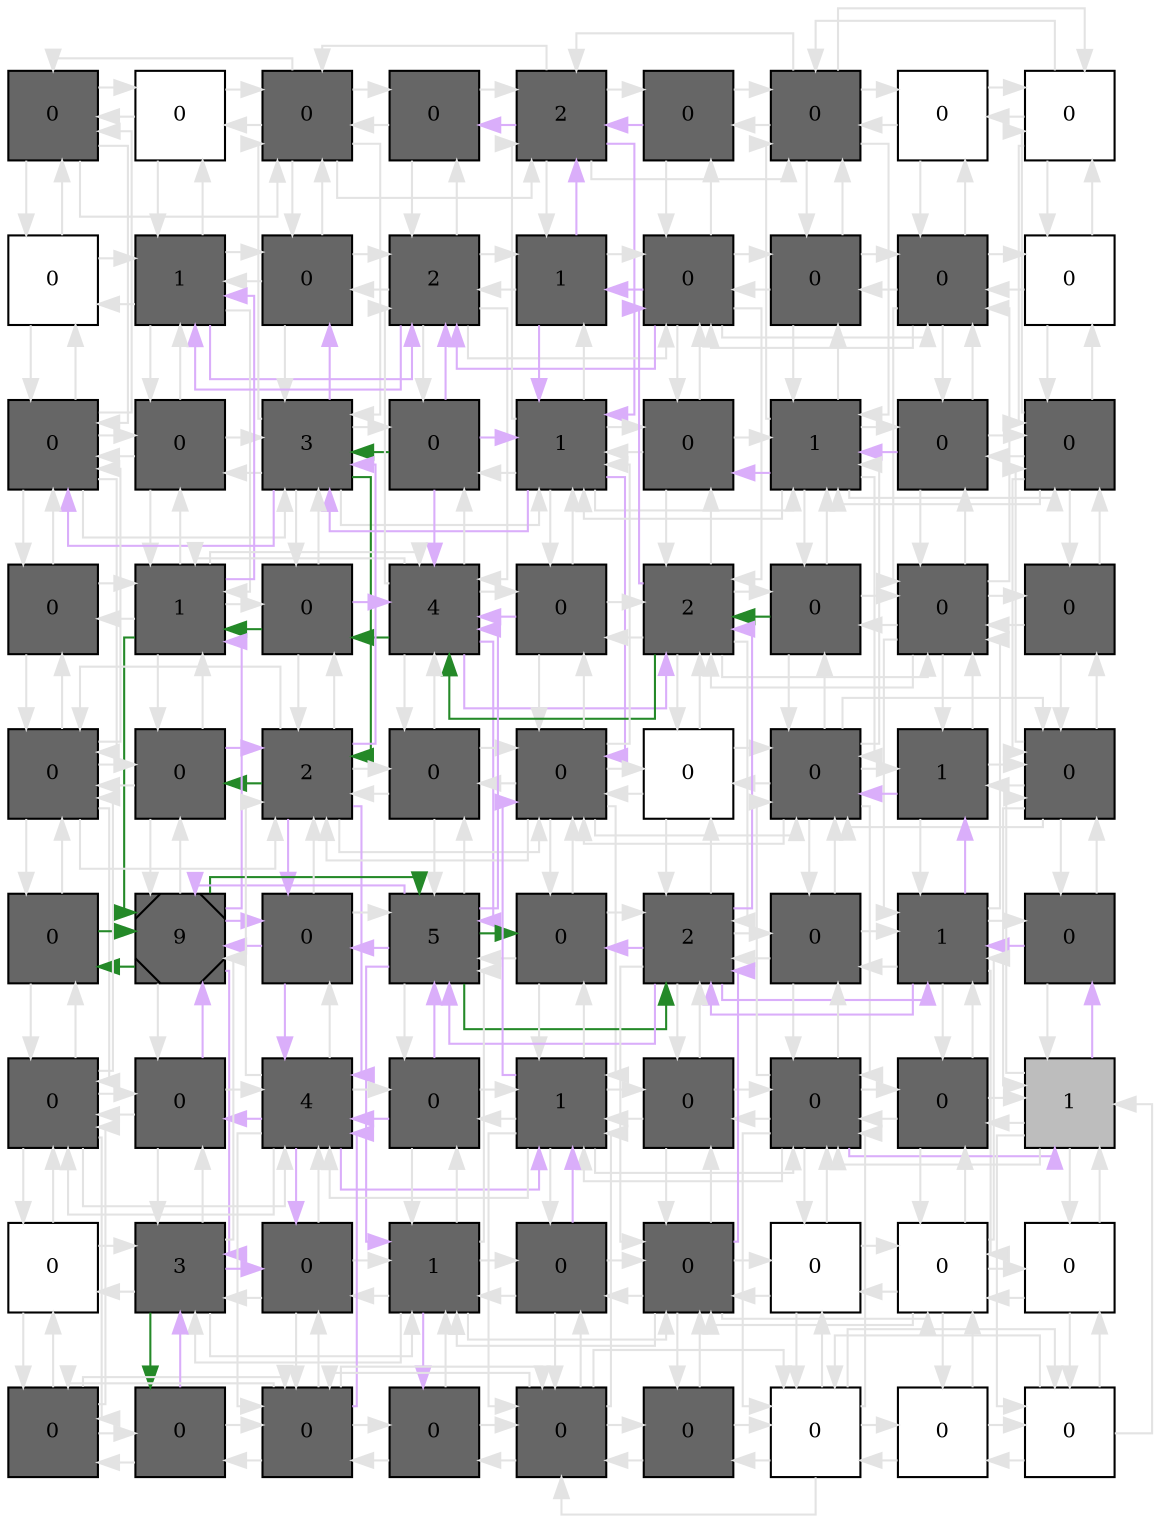 digraph layout  {
rankdir=TB;
splines=ortho;
node [fixedsize=false, style=filled, width="0.6"];
edge [constraint=false];
0 [fillcolor="#666666", fontsize=10, label=0, shape=square, tooltip="name:  GROWTH ,\nin_degree: 4,\nout_degree: 4"];
1 [fillcolor="#FFFFFF", fontsize=10, label=0, shape=square, tooltip="name: None,\nin_degree: 3,\nout_degree: 3"];
2 [fillcolor="#666666", fontsize=10, label=0, shape=square, tooltip="name:  pRB ,\nin_degree: 6,\nout_degree: 6"];
3 [fillcolor="#666666", fontsize=10, label=0, shape=square, tooltip="name:  CDK2 ,\nin_degree: 3,\nout_degree: 3"];
4 [fillcolor="#666666", fontsize=10, label=2, shape=square, tooltip="name:  CDK6 ,\nin_degree: 6,\nout_degree: 6"];
5 [fillcolor="#666666", fontsize=10, label=0, shape=square, tooltip="name:  ERK ,\nin_degree: 3,\nout_degree: 3"];
6 [fillcolor="#666666", fontsize=10, label=0, shape=square, tooltip="name:  MAPK ,\nin_degree: 6,\nout_degree: 6"];
7 [fillcolor="#FFFFFF", fontsize=10, label=0, shape=square, tooltip="name: None,\nin_degree: 3,\nout_degree: 3"];
8 [fillcolor="#FFFFFF", fontsize=10, label=0, shape=square, tooltip="name: None,\nin_degree: 4,\nout_degree: 4"];
9 [fillcolor="#FFFFFF", fontsize=10, label=0, shape=square, tooltip="name: None,\nin_degree: 3,\nout_degree: 3"];
10 [fillcolor="#666666", fontsize=10, label=1, shape=square, tooltip="name:  p27 ,\nin_degree: 6,\nout_degree: 6"];
11 [fillcolor="#666666", fontsize=10, label=0, shape=square, tooltip="name:  CDK4 ,\nin_degree: 4,\nout_degree: 4"];
12 [fillcolor="#666666", fontsize=10, label=2, shape=square, tooltip="name:  p21 ,\nin_degree: 7,\nout_degree: 7"];
13 [fillcolor="#666666", fontsize=10, label=1, shape=square, tooltip="name:  CYCE ,\nin_degree: 4,\nout_degree: 4"];
14 [fillcolor="#666666", fontsize=10, label=0, shape=square, tooltip="name:  MYC ,\nin_degree: 7,\nout_degree: 7"];
15 [fillcolor="#666666", fontsize=10, label=0, shape=square, tooltip="name:  MEK1 ,\nin_degree: 4,\nout_degree: 4"];
16 [fillcolor="#666666", fontsize=10, label=0, shape=square, tooltip="name:  MEKK ,\nin_degree: 6,\nout_degree: 6"];
17 [fillcolor="#FFFFFF", fontsize=10, label=0, shape=square, tooltip="name: None,\nin_degree: 3,\nout_degree: 3"];
18 [fillcolor="#666666", fontsize=10, label=0, shape=square, tooltip="name:  RAC ,\nin_degree: 6,\nout_degree: 6"];
19 [fillcolor="#666666", fontsize=10, label=0, shape=square, tooltip="name:  PTEN ,\nin_degree: 4,\nout_degree: 4"];
20 [fillcolor="#666666", fontsize=10, label=3, shape=square, tooltip="name:  PIP3 ,\nin_degree: 8,\nout_degree: 8"];
21 [fillcolor="#666666", fontsize=10, label=0, shape=square, tooltip="name:  AKT ,\nin_degree: 4,\nout_degree: 4"];
22 [fillcolor="#666666", fontsize=10, label=1, shape=square, tooltip="name:  CYCD ,\nin_degree: 8,\nout_degree: 8"];
23 [fillcolor="#666666", fontsize=10, label=0, shape=square, tooltip="name:  NIK ,\nin_degree: 4,\nout_degree: 4"];
24 [fillcolor="#666666", fontsize=10, label=1, shape=square, tooltip="name:  RAF ,\nin_degree: 8,\nout_degree: 8"];
25 [fillcolor="#666666", fontsize=10, label=0, shape=square, tooltip="name:  TRAF3 ,\nin_degree: 4,\nout_degree: 4"];
26 [fillcolor="#666666", fontsize=10, label=0, shape=square, tooltip="name:  CIAP ,\nin_degree: 6,\nout_degree: 6"];
27 [fillcolor="#666666", fontsize=10, label=0, shape=square, tooltip="name:  MEKK2 ,\nin_degree: 3,\nout_degree: 3"];
28 [fillcolor="#666666", fontsize=10, label=1, shape=square, tooltip="name:  p53 ,\nin_degree: 7,\nout_degree: 7"];
29 [fillcolor="#666666", fontsize=10, label=0, shape=square, tooltip="name:  Prot ,\nin_degree: 4,\nout_degree: 4"];
30 [fillcolor="#666666", fontsize=10, label=4, shape=square, tooltip="name:  MDM ,\nin_degree: 8,\nout_degree: 8"];
31 [fillcolor="#666666", fontsize=10, label=0, shape=square, tooltip="name:  pIKB ,\nin_degree: 4,\nout_degree: 4"];
32 [fillcolor="#666666", fontsize=10, label=2, shape=square, tooltip="name:  IKK ,\nin_degree: 8,\nout_degree: 8"];
33 [fillcolor="#666666", fontsize=10, label=0, shape=square, tooltip="name:  Bort ,\nin_degree: 4,\nout_degree: 4"];
34 [fillcolor="#666666", fontsize=10, label=0, shape=square, tooltip="name:  RIP ,\nin_degree: 7,\nout_degree: 7"];
35 [fillcolor="#666666", fontsize=10, label=0, shape=square, tooltip="name:  TNFAR ,\nin_degree: 3,\nout_degree: 3"];
36 [fillcolor="#666666", fontsize=10, label=0, shape=square, tooltip="name:  MKK4 ,\nin_degree: 6,\nout_degree: 6"];
37 [fillcolor="#666666", fontsize=10, label=0, shape=square, tooltip="name:  BAD ,\nin_degree: 4,\nout_degree: 4"];
38 [fillcolor="#666666", fontsize=10, label=2, shape=square, tooltip="name:  STRESS ,\nin_degree: 8,\nout_degree: 8"];
39 [fillcolor="#666666", fontsize=10, label=0, shape=square, tooltip="name:  X ,\nin_degree: 4,\nout_degree: 4"];
40 [fillcolor="#666666", fontsize=10, label=0, shape=square, tooltip="name:  Cas9 ,\nin_degree: 8,\nout_degree: 8"];
41 [fillcolor="#FFFFFF", fontsize=10, label=0, shape=square, tooltip="name: None,\nin_degree: 4,\nout_degree: 4"];
42 [fillcolor="#666666", fontsize=10, label=0, shape=square, tooltip="name:  RAS ,\nin_degree: 8,\nout_degree: 8"];
43 [fillcolor="#666666", fontsize=10, label=1, shape=square, tooltip="name:  TNFA ,\nin_degree: 4,\nout_degree: 4"];
44 [fillcolor="#666666", fontsize=10, label=0, shape=square, tooltip="name:  SHP1 ,\nin_degree: 6,\nout_degree: 6"];
45 [fillcolor="#666666", fontsize=10, label=0, shape=square, tooltip="name:  JNK ,\nin_degree: 3,\nout_degree: 3"];
46 [fillcolor="#666666", fontsize=10, label=9, shape=Msquare, tooltip="name:  Bclxl ,\nin_degree: 7,\nout_degree: 7"];
47 [fillcolor="#666666", fontsize=10, label=0, shape=square, tooltip="name:  BCL2 ,\nin_degree: 4,\nout_degree: 4"];
48 [fillcolor="#666666", fontsize=10, label=5, shape=square, tooltip="name:  pNFKB ,\nin_degree: 8,\nout_degree: 8"];
49 [fillcolor="#666666", fontsize=10, label=0, shape=square, tooltip="name:  XIAP ,\nin_degree: 4,\nout_degree: 4"];
50 [fillcolor="#666666", fontsize=10, label=2, shape=square, tooltip="name:  pSTAT3 ,\nin_degree: 8,\nout_degree: 8"];
51 [fillcolor="#666666", fontsize=10, label=0, shape=square, tooltip="name:  JAK1 ,\nin_degree: 4,\nout_degree: 4"];
52 [fillcolor="#666666", fontsize=10, label=1, shape=square, tooltip="name:  IL6 ,\nin_degree: 7,\nout_degree: 7"];
53 [fillcolor="#666666", fontsize=10, label=0, shape=square, tooltip="name:  JAK2 ,\nin_degree: 3,\nout_degree: 3"];
54 [fillcolor="#666666", fontsize=10, label=0, shape=square, tooltip="name:  cJun ,\nin_degree: 6,\nout_degree: 6"];
55 [fillcolor="#666666", fontsize=10, label=0, shape=square, tooltip="name:  DNAPK ,\nin_degree: 4,\nout_degree: 4"];
56 [fillcolor="#666666", fontsize=10, label=4, shape=square, tooltip="name:  DNAdam ,\nin_degree: 8,\nout_degree: 8"];
57 [fillcolor="#666666", fontsize=10, label=0, shape=square, tooltip="name:  ATM ,\nin_degree: 4,\nout_degree: 4"];
58 [fillcolor="#666666", fontsize=10, label=1, shape=square, tooltip="name:  Cas3 ,\nin_degree: 8,\nout_degree: 8"];
59 [fillcolor="#666666", fontsize=10, label=0, shape=square, tooltip="name:  STAT3 ,\nin_degree: 4,\nout_degree: 4"];
60 [fillcolor="#666666", fontsize=10, label=0, shape=square, tooltip="name:  gp130 ,\nin_degree: 8,\nout_degree: 8"];
61 [fillcolor="#666666", fontsize=10, label=0, shape=square, tooltip="name:  PI3K ,\nin_degree: 4,\nout_degree: 4"];
62 [fillcolor="#bdbdbd", fontsize=10, label=1, shape=square, tooltip="name: None,\nin_degree: 6,\nout_degree: 6"];
63 [fillcolor="#FFFFFF", fontsize=10, label=0, shape=square, tooltip="name: None,\nin_degree: 3,\nout_degree: 3"];
64 [fillcolor="#666666", fontsize=10, label=3, shape=square, tooltip="name:  BAX ,\nin_degree: 6,\nout_degree: 6"];
65 [fillcolor="#666666", fontsize=10, label=0, shape=square, tooltip="name:  BID ,\nin_degree: 4,\nout_degree: 4"];
66 [fillcolor="#666666", fontsize=10, label=1, shape=square, tooltip="name:  MITO ,\nin_degree: 7,\nout_degree: 7"];
67 [fillcolor="#666666", fontsize=10, label=0, shape=square, tooltip="name:  Cytc ,\nin_degree: 4,\nout_degree: 4"];
68 [fillcolor="#666666", fontsize=10, label=0, shape=square, tooltip="name:  Smac ,\nin_degree: 7,\nout_degree: 7"];
69 [fillcolor="#FFFFFF", fontsize=10, label=0, shape=square, tooltip="name: None,\nin_degree: 4,\nout_degree: 4"];
70 [fillcolor="#FFFFFF", fontsize=10, label=0, shape=square, tooltip="name: None,\nin_degree: 6,\nout_degree: 6"];
71 [fillcolor="#FFFFFF", fontsize=10, label=0, shape=square, tooltip="name: None,\nin_degree: 3,\nout_degree: 3"];
72 [fillcolor="#666666", fontsize=10, label=0, shape=square, tooltip="name:  FasL ,\nin_degree: 4,\nout_degree: 4"];
73 [fillcolor="#666666", fontsize=10, label=0, shape=square, tooltip="name:  Fas ,\nin_degree: 3,\nout_degree: 3"];
74 [fillcolor="#666666", fontsize=10, label=0, shape=square, tooltip="name:  Cas8 ,\nin_degree: 6,\nout_degree: 6"];
75 [fillcolor="#666666", fontsize=10, label=0, shape=square, tooltip="name:  FLIP ,\nin_degree: 3,\nout_degree: 3"];
76 [fillcolor="#666666", fontsize=10, label=0, shape=square, tooltip="name:  Cl_PARP ,\nin_degree: 6,\nout_degree: 6"];
77 [fillcolor="#666666", fontsize=10, label=0, shape=square, tooltip="name:  Apo ,\nin_degree: 3,\nout_degree: 3"];
78 [fillcolor="#FFFFFF", fontsize=10, label=0, shape=square, tooltip="name: None,\nin_degree: 6,\nout_degree: 6"];
79 [fillcolor="#FFFFFF", fontsize=10, label=0, shape=square, tooltip="name: None,\nin_degree: 3,\nout_degree: 3"];
80 [fillcolor="#FFFFFF", fontsize=10, label=0, shape=square, tooltip="name: None,\nin_degree: 4,\nout_degree: 4"];
0 -> 1  [color=grey89, style="penwidth(0.1)", tooltip=" ", weight=1];
0 -> 9  [color=grey89, style="penwidth(0.1)", tooltip=" ", weight=1];
0 -> 18  [color=grey89, style="penwidth(0.1)", tooltip=" ", weight=1];
0 -> 2  [color=grey89, style="penwidth(0.1)", tooltip=" ", weight=1];
1 -> 0  [color=grey89, style="penwidth(0.1)", tooltip=" ", weight=1];
1 -> 2  [color=grey89, style="penwidth(0.1)", tooltip=" ", weight=1];
1 -> 10  [color=grey89, style="penwidth(0.1)", tooltip=" ", weight=1];
2 -> 1  [color=grey89, style="penwidth(0.1)", tooltip=" ", weight=1];
2 -> 3  [color=grey89, style="penwidth(0.1)", tooltip=" ", weight=1];
2 -> 11  [color=grey89, style="penwidth(0.1)", tooltip=" ", weight=1];
2 -> 20  [color=grey89, style="penwidth(0.1)", tooltip=" ", weight=1];
2 -> 4  [color=grey89, style="penwidth(0.1)", tooltip=" ", weight=1];
2 -> 0  [color=grey89, style="penwidth(0.1)", tooltip=" ", weight=1];
3 -> 2  [color=grey89, style="penwidth(0.1)", tooltip=" ", weight=1];
3 -> 4  [color=grey89, style="penwidth(0.1)", tooltip=" ", weight=1];
3 -> 12  [color=grey89, style="penwidth(0.1)", tooltip=" ", weight=1];
4 -> 3  [color="#DAAEFA", style="penwidth(0.1)", tooltip="13( CYCE ) to 3( CDK2 )", weight=1];
4 -> 5  [color=grey89, style="penwidth(0.1)", tooltip=" ", weight=1];
4 -> 13  [color=grey89, style="penwidth(0.1)", tooltip=" ", weight=1];
4 -> 22  [color="#DAAEFA", style="penwidth(0.1)", tooltip="5( ERK ) to 22( CYCD )", weight=1];
4 -> 6  [color=grey89, style="penwidth(0.1)", tooltip=" ", weight=1];
4 -> 2  [color=grey89, style="penwidth(0.1)", tooltip=" ", weight=1];
5 -> 4  [color="#DAAEFA", style="penwidth(0.1)", tooltip="5( ERK ) to 22( CYCD )", weight=1];
5 -> 6  [color=grey89, style="penwidth(0.1)", tooltip=" ", weight=1];
5 -> 14  [color=grey89, style="penwidth(0.1)", tooltip=" ", weight=1];
6 -> 5  [color=grey89, style="penwidth(0.1)", tooltip=" ", weight=1];
6 -> 7  [color=grey89, style="penwidth(0.1)", tooltip=" ", weight=1];
6 -> 15  [color=grey89, style="penwidth(0.1)", tooltip=" ", weight=1];
6 -> 24  [color=grey89, style="penwidth(0.1)", tooltip=" ", weight=1];
6 -> 8  [color=grey89, style="penwidth(0.1)", tooltip=" ", weight=1];
6 -> 4  [color=grey89, style="penwidth(0.1)", tooltip=" ", weight=1];
7 -> 6  [color=grey89, style="penwidth(0.1)", tooltip=" ", weight=1];
7 -> 8  [color=grey89, style="penwidth(0.1)", tooltip=" ", weight=1];
7 -> 16  [color=grey89, style="penwidth(0.1)", tooltip=" ", weight=1];
8 -> 7  [color=grey89, style="penwidth(0.1)", tooltip=" ", weight=1];
8 -> 17  [color=grey89, style="penwidth(0.1)", tooltip=" ", weight=1];
8 -> 26  [color=grey89, style="penwidth(0.1)", tooltip=" ", weight=1];
8 -> 6  [color=grey89, style="penwidth(0.1)", tooltip=" ", weight=1];
9 -> 0  [color=grey89, style="penwidth(0.1)", tooltip=" ", weight=1];
9 -> 10  [color=grey89, style="penwidth(0.1)", tooltip=" ", weight=1];
9 -> 18  [color=grey89, style="penwidth(0.1)", tooltip=" ", weight=1];
10 -> 1  [color=grey89, style="penwidth(0.1)", tooltip=" ", weight=1];
10 -> 9  [color=grey89, style="penwidth(0.1)", tooltip=" ", weight=1];
10 -> 11  [color=grey89, style="penwidth(0.1)", tooltip=" ", weight=1];
10 -> 19  [color=grey89, style="penwidth(0.1)", tooltip=" ", weight=1];
10 -> 28  [color=grey89, style="penwidth(0.1)", tooltip=" ", weight=1];
10 -> 12  [color="#DAAEFA", style="penwidth(0.1)", tooltip="28( p53 ) to 12( p21 )", weight=1];
11 -> 2  [color=grey89, style="penwidth(0.1)", tooltip=" ", weight=1];
11 -> 10  [color=grey89, style="penwidth(0.1)", tooltip=" ", weight=1];
11 -> 12  [color=grey89, style="penwidth(0.1)", tooltip=" ", weight=1];
11 -> 20  [color=grey89, style="penwidth(0.1)", tooltip=" ", weight=1];
12 -> 3  [color=grey89, style="penwidth(0.1)", tooltip=" ", weight=1];
12 -> 11  [color=grey89, style="penwidth(0.1)", tooltip=" ", weight=1];
12 -> 13  [color=grey89, style="penwidth(0.1)", tooltip=" ", weight=1];
12 -> 21  [color=grey89, style="penwidth(0.1)", tooltip=" ", weight=1];
12 -> 30  [color=grey89, style="penwidth(0.1)", tooltip=" ", weight=1];
12 -> 14  [color=grey89, style="penwidth(0.1)", tooltip=" ", weight=1];
12 -> 10  [color="#DAAEFA", style="penwidth(0.1)", tooltip="14( MYC ) to 10( p27 )", weight=1];
13 -> 4  [color="#DAAEFA", style="penwidth(0.1)", tooltip="13( CYCE ) to 3( CDK2 )", weight=1];
13 -> 12  [color=grey89, style="penwidth(0.1)", tooltip=" ", weight=1];
13 -> 14  [color=grey89, style="penwidth(0.1)", tooltip=" ", weight=1];
13 -> 22  [color="#DAAEFA", style="penwidth(0.1)", tooltip="14( MYC ) to 22( CYCD )", weight=1];
14 -> 5  [color=grey89, style="penwidth(0.1)", tooltip=" ", weight=1];
14 -> 13  [color="#DAAEFA", style="penwidth(0.1)", tooltip="14( MYC ) to 22( CYCD )", weight=1];
14 -> 15  [color=grey89, style="penwidth(0.1)", tooltip=" ", weight=1];
14 -> 23  [color=grey89, style="penwidth(0.1)", tooltip=" ", weight=1];
14 -> 32  [color=grey89, style="penwidth(0.1)", tooltip=" ", weight=1];
14 -> 16  [color=grey89, style="penwidth(0.1)", tooltip=" ", weight=1];
14 -> 12  [color="#DAAEFA", style="penwidth(0.1)", tooltip="14( MYC ) to 10( p27 )", weight=1];
15 -> 6  [color=grey89, style="penwidth(0.1)", tooltip=" ", weight=1];
15 -> 14  [color=grey89, style="penwidth(0.1)", tooltip=" ", weight=1];
15 -> 16  [color=grey89, style="penwidth(0.1)", tooltip=" ", weight=1];
15 -> 24  [color=grey89, style="penwidth(0.1)", tooltip=" ", weight=1];
16 -> 7  [color=grey89, style="penwidth(0.1)", tooltip=" ", weight=1];
16 -> 15  [color=grey89, style="penwidth(0.1)", tooltip=" ", weight=1];
16 -> 17  [color=grey89, style="penwidth(0.1)", tooltip=" ", weight=1];
16 -> 25  [color=grey89, style="penwidth(0.1)", tooltip=" ", weight=1];
16 -> 34  [color=grey89, style="penwidth(0.1)", tooltip=" ", weight=1];
16 -> 14  [color=grey89, style="penwidth(0.1)", tooltip=" ", weight=1];
17 -> 8  [color=grey89, style="penwidth(0.1)", tooltip=" ", weight=1];
17 -> 16  [color=grey89, style="penwidth(0.1)", tooltip=" ", weight=1];
17 -> 26  [color=grey89, style="penwidth(0.1)", tooltip=" ", weight=1];
18 -> 9  [color=grey89, style="penwidth(0.1)", tooltip=" ", weight=1];
18 -> 19  [color=grey89, style="penwidth(0.1)", tooltip=" ", weight=1];
18 -> 27  [color=grey89, style="penwidth(0.1)", tooltip=" ", weight=1];
18 -> 36  [color=grey89, style="penwidth(0.1)", tooltip=" ", weight=1];
18 -> 0  [color=grey89, style="penwidth(0.1)", tooltip=" ", weight=1];
18 -> 20  [color=grey89, style="penwidth(0.1)", tooltip=" ", weight=1];
19 -> 10  [color=grey89, style="penwidth(0.1)", tooltip=" ", weight=1];
19 -> 18  [color=grey89, style="penwidth(0.1)", tooltip=" ", weight=1];
19 -> 20  [color=grey89, style="penwidth(0.1)", tooltip=" ", weight=1];
19 -> 28  [color=grey89, style="penwidth(0.1)", tooltip=" ", weight=1];
20 -> 11  [color="#DAAEFA", style="penwidth(0.1)", tooltip="22( CYCD ) to 11( CDK4 )", weight=1];
20 -> 19  [color=grey89, style="penwidth(0.1)", tooltip=" ", weight=1];
20 -> 21  [color=grey89, style="penwidth(0.1)", tooltip=" ", weight=1];
20 -> 29  [color=grey89, style="penwidth(0.1)", tooltip=" ", weight=1];
20 -> 38  [color="#248928", style="penwidth(0.1)", tooltip="21( AKT ) to 37( BAD )", weight=1];
20 -> 2  [color=grey89, style="penwidth(0.1)", tooltip=" ", weight=1];
20 -> 22  [color=grey89, style="penwidth(0.1)", tooltip=" ", weight=1];
20 -> 18  [color="#DAAEFA", style="penwidth(0.1)", tooltip="38( STRESS ) to 18( RAC )", weight=1];
21 -> 12  [color="#DAAEFA", style="penwidth(0.1)", tooltip="21( AKT ) to 10( p27 )", weight=1];
21 -> 20  [color="#248928", style="penwidth(0.1)", tooltip="21( AKT ) to 37( BAD )", weight=1];
21 -> 22  [color="#DAAEFA", style="penwidth(0.1)", tooltip="21( AKT ) to 40( Cas9 )", weight=1];
21 -> 30  [color="#DAAEFA", style="penwidth(0.1)", tooltip="21( AKT ) to 32( IKK )", weight=1];
22 -> 13  [color=grey89, style="penwidth(0.1)", tooltip=" ", weight=1];
22 -> 21  [color=grey89, style="penwidth(0.1)", tooltip=" ", weight=1];
22 -> 23  [color=grey89, style="penwidth(0.1)", tooltip=" ", weight=1];
22 -> 31  [color=grey89, style="penwidth(0.1)", tooltip=" ", weight=1];
22 -> 40  [color="#DAAEFA", style="penwidth(0.1)", tooltip="21( AKT ) to 40( Cas9 )", weight=1];
22 -> 4  [color=grey89, style="penwidth(0.1)", tooltip=" ", weight=1];
22 -> 24  [color=grey89, style="penwidth(0.1)", tooltip=" ", weight=1];
22 -> 20  [color="#DAAEFA", style="penwidth(0.1)", tooltip="22( CYCD ) to 11( CDK4 )", weight=1];
23 -> 14  [color=grey89, style="penwidth(0.1)", tooltip=" ", weight=1];
23 -> 22  [color=grey89, style="penwidth(0.1)", tooltip=" ", weight=1];
23 -> 24  [color=grey89, style="penwidth(0.1)", tooltip=" ", weight=1];
23 -> 32  [color=grey89, style="penwidth(0.1)", tooltip=" ", weight=1];
24 -> 15  [color=grey89, style="penwidth(0.1)", tooltip=" ", weight=1];
24 -> 23  [color="#DAAEFA", style="penwidth(0.1)", tooltip="25( TRAF3 ) to 23( NIK )", weight=1];
24 -> 25  [color=grey89, style="penwidth(0.1)", tooltip=" ", weight=1];
24 -> 33  [color=grey89, style="penwidth(0.1)", tooltip=" ", weight=1];
24 -> 42  [color=grey89, style="penwidth(0.1)", tooltip=" ", weight=1];
24 -> 6  [color=grey89, style="penwidth(0.1)", tooltip=" ", weight=1];
24 -> 26  [color=grey89, style="penwidth(0.1)", tooltip=" ", weight=1];
24 -> 22  [color=grey89, style="penwidth(0.1)", tooltip=" ", weight=1];
25 -> 16  [color=grey89, style="penwidth(0.1)", tooltip=" ", weight=1];
25 -> 24  [color="#DAAEFA", style="penwidth(0.1)", tooltip="25( TRAF3 ) to 23( NIK )", weight=1];
25 -> 26  [color=grey89, style="penwidth(0.1)", tooltip=" ", weight=1];
25 -> 34  [color=grey89, style="penwidth(0.1)", tooltip=" ", weight=1];
26 -> 17  [color=grey89, style="penwidth(0.1)", tooltip=" ", weight=1];
26 -> 25  [color=grey89, style="penwidth(0.1)", tooltip=" ", weight=1];
26 -> 35  [color=grey89, style="penwidth(0.1)", tooltip=" ", weight=1];
26 -> 44  [color=grey89, style="penwidth(0.1)", tooltip=" ", weight=1];
26 -> 8  [color=grey89, style="penwidth(0.1)", tooltip=" ", weight=1];
26 -> 24  [color=grey89, style="penwidth(0.1)", tooltip=" ", weight=1];
27 -> 18  [color=grey89, style="penwidth(0.1)", tooltip=" ", weight=1];
27 -> 28  [color=grey89, style="penwidth(0.1)", tooltip=" ", weight=1];
27 -> 36  [color=grey89, style="penwidth(0.1)", tooltip=" ", weight=1];
28 -> 19  [color=grey89, style="penwidth(0.1)", tooltip=" ", weight=1];
28 -> 27  [color=grey89, style="penwidth(0.1)", tooltip=" ", weight=1];
28 -> 29  [color=grey89, style="penwidth(0.1)", tooltip=" ", weight=1];
28 -> 37  [color=grey89, style="penwidth(0.1)", tooltip=" ", weight=1];
28 -> 46  [color="#248928", style="penwidth(0.1)", tooltip="29( Prot ) to 45( JNK )", weight=1];
28 -> 10  [color="#DAAEFA", style="penwidth(0.1)", tooltip="28( p53 ) to 12( p21 )", weight=1];
28 -> 30  [color=grey89, style="penwidth(0.1)", tooltip=" ", weight=1];
29 -> 20  [color=grey89, style="penwidth(0.1)", tooltip=" ", weight=1];
29 -> 28  [color="#248928", style="penwidth(0.1)", tooltip="29( Prot ) to 45( JNK )", weight=1];
29 -> 30  [color="#DAAEFA", style="penwidth(0.1)", tooltip="29( Prot ) to 48( pNFKB )", weight=1];
29 -> 38  [color=grey89, style="penwidth(0.1)", tooltip=" ", weight=1];
30 -> 21  [color=grey89, style="penwidth(0.1)", tooltip=" ", weight=1];
30 -> 29  [color="#248928", style="penwidth(0.1)", tooltip="33( Bort ) to 29( Prot )", weight=1];
30 -> 31  [color=grey89, style="penwidth(0.1)", tooltip=" ", weight=1];
30 -> 39  [color=grey89, style="penwidth(0.1)", tooltip=" ", weight=1];
30 -> 48  [color="#DAAEFA", style="penwidth(0.1)", tooltip="29( Prot ) to 48( pNFKB )", weight=1];
30 -> 12  [color=grey89, style="penwidth(0.1)", tooltip=" ", weight=1];
30 -> 32  [color="#DAAEFA", style="penwidth(0.1)", tooltip="21( AKT ) to 32( IKK )", weight=1];
30 -> 28  [color=grey89, style="penwidth(0.1)", tooltip=" ", weight=1];
31 -> 22  [color=grey89, style="penwidth(0.1)", tooltip=" ", weight=1];
31 -> 30  [color="#DAAEFA", style="penwidth(0.1)", tooltip="31( pIKB ) to 48( pNFKB )", weight=1];
31 -> 32  [color=grey89, style="penwidth(0.1)", tooltip=" ", weight=1];
31 -> 40  [color=grey89, style="penwidth(0.1)", tooltip=" ", weight=1];
32 -> 23  [color=grey89, style="penwidth(0.1)", tooltip=" ", weight=1];
32 -> 31  [color=grey89, style="penwidth(0.1)", tooltip=" ", weight=1];
32 -> 33  [color=grey89, style="penwidth(0.1)", tooltip=" ", weight=1];
32 -> 41  [color=grey89, style="penwidth(0.1)", tooltip=" ", weight=1];
32 -> 50  [color=grey89, style="penwidth(0.1)", tooltip=" ", weight=1];
32 -> 14  [color="#DAAEFA", style="penwidth(0.1)", tooltip="50( pSTAT3 ) to 14( MYC )", weight=1];
32 -> 34  [color=grey89, style="penwidth(0.1)", tooltip=" ", weight=1];
32 -> 30  [color="#248928", style="penwidth(0.1)", tooltip="33( Bort ) to 29( Prot )", weight=1];
33 -> 24  [color=grey89, style="penwidth(0.1)", tooltip=" ", weight=1];
33 -> 32  [color="#248928", style="penwidth(0.1)", tooltip="33( Bort ) to 29( Prot )", weight=1];
33 -> 34  [color=grey89, style="penwidth(0.1)", tooltip=" ", weight=1];
33 -> 42  [color=grey89, style="penwidth(0.1)", tooltip=" ", weight=1];
34 -> 25  [color=grey89, style="penwidth(0.1)", tooltip=" ", weight=1];
34 -> 33  [color=grey89, style="penwidth(0.1)", tooltip=" ", weight=1];
34 -> 35  [color=grey89, style="penwidth(0.1)", tooltip=" ", weight=1];
34 -> 43  [color=grey89, style="penwidth(0.1)", tooltip=" ", weight=1];
34 -> 52  [color=grey89, style="penwidth(0.1)", tooltip=" ", weight=1];
34 -> 16  [color=grey89, style="penwidth(0.1)", tooltip=" ", weight=1];
34 -> 32  [color=grey89, style="penwidth(0.1)", tooltip=" ", weight=1];
35 -> 26  [color=grey89, style="penwidth(0.1)", tooltip=" ", weight=1];
35 -> 34  [color=grey89, style="penwidth(0.1)", tooltip=" ", weight=1];
35 -> 44  [color=grey89, style="penwidth(0.1)", tooltip=" ", weight=1];
36 -> 27  [color=grey89, style="penwidth(0.1)", tooltip=" ", weight=1];
36 -> 37  [color=grey89, style="penwidth(0.1)", tooltip=" ", weight=1];
36 -> 45  [color=grey89, style="penwidth(0.1)", tooltip=" ", weight=1];
36 -> 54  [color=grey89, style="penwidth(0.1)", tooltip=" ", weight=1];
36 -> 18  [color=grey89, style="penwidth(0.1)", tooltip=" ", weight=1];
36 -> 38  [color=grey89, style="penwidth(0.1)", tooltip=" ", weight=1];
37 -> 28  [color=grey89, style="penwidth(0.1)", tooltip=" ", weight=1];
37 -> 36  [color=grey89, style="penwidth(0.1)", tooltip=" ", weight=1];
37 -> 38  [color="#DAAEFA", style="penwidth(0.1)", tooltip="37( BAD ) to 47( BCL2 )", weight=1];
37 -> 46  [color=grey89, style="penwidth(0.1)", tooltip=" ", weight=1];
38 -> 29  [color=grey89, style="penwidth(0.1)", tooltip=" ", weight=1];
38 -> 37  [color="#248928", style="penwidth(0.1)", tooltip="21( AKT ) to 37( BAD )", weight=1];
38 -> 39  [color=grey89, style="penwidth(0.1)", tooltip=" ", weight=1];
38 -> 47  [color="#DAAEFA", style="penwidth(0.1)", tooltip="37( BAD ) to 47( BCL2 )", weight=1];
38 -> 56  [color="#DAAEFA", style="penwidth(0.1)", tooltip="38( STRESS ) to 65( BID )", weight=1];
38 -> 20  [color="#DAAEFA", style="penwidth(0.1)", tooltip="38( STRESS ) to 18( RAC )", weight=1];
38 -> 40  [color=grey89, style="penwidth(0.1)", tooltip=" ", weight=1];
38 -> 36  [color=grey89, style="penwidth(0.1)", tooltip=" ", weight=1];
39 -> 30  [color=grey89, style="penwidth(0.1)", tooltip=" ", weight=1];
39 -> 38  [color=grey89, style="penwidth(0.1)", tooltip=" ", weight=1];
39 -> 40  [color=grey89, style="penwidth(0.1)", tooltip=" ", weight=1];
39 -> 48  [color=grey89, style="penwidth(0.1)", tooltip=" ", weight=1];
40 -> 31  [color=grey89, style="penwidth(0.1)", tooltip=" ", weight=1];
40 -> 39  [color=grey89, style="penwidth(0.1)", tooltip=" ", weight=1];
40 -> 41  [color=grey89, style="penwidth(0.1)", tooltip=" ", weight=1];
40 -> 49  [color=grey89, style="penwidth(0.1)", tooltip=" ", weight=1];
40 -> 58  [color=grey89, style="penwidth(0.1)", tooltip=" ", weight=1];
40 -> 22  [color=grey89, style="penwidth(0.1)", tooltip=" ", weight=1];
40 -> 42  [color=grey89, style="penwidth(0.1)", tooltip=" ", weight=1];
40 -> 38  [color=grey89, style="penwidth(0.1)", tooltip=" ", weight=1];
41 -> 32  [color=grey89, style="penwidth(0.1)", tooltip=" ", weight=1];
41 -> 40  [color=grey89, style="penwidth(0.1)", tooltip=" ", weight=1];
41 -> 42  [color=grey89, style="penwidth(0.1)", tooltip=" ", weight=1];
41 -> 50  [color=grey89, style="penwidth(0.1)", tooltip=" ", weight=1];
42 -> 33  [color=grey89, style="penwidth(0.1)", tooltip=" ", weight=1];
42 -> 41  [color=grey89, style="penwidth(0.1)", tooltip=" ", weight=1];
42 -> 43  [color=grey89, style="penwidth(0.1)", tooltip=" ", weight=1];
42 -> 51  [color=grey89, style="penwidth(0.1)", tooltip=" ", weight=1];
42 -> 60  [color=grey89, style="penwidth(0.1)", tooltip=" ", weight=1];
42 -> 24  [color=grey89, style="penwidth(0.1)", tooltip=" ", weight=1];
42 -> 44  [color=grey89, style="penwidth(0.1)", tooltip=" ", weight=1];
42 -> 40  [color=grey89, style="penwidth(0.1)", tooltip=" ", weight=1];
43 -> 34  [color=grey89, style="penwidth(0.1)", tooltip=" ", weight=1];
43 -> 42  [color="#DAAEFA", style="penwidth(0.1)", tooltip="52( IL6 ) to 42( RAS )", weight=1];
43 -> 44  [color=grey89, style="penwidth(0.1)", tooltip=" ", weight=1];
43 -> 52  [color=grey89, style="penwidth(0.1)", tooltip=" ", weight=1];
44 -> 35  [color=grey89, style="penwidth(0.1)", tooltip=" ", weight=1];
44 -> 43  [color=grey89, style="penwidth(0.1)", tooltip=" ", weight=1];
44 -> 53  [color=grey89, style="penwidth(0.1)", tooltip=" ", weight=1];
44 -> 62  [color=grey89, style="penwidth(0.1)", tooltip=" ", weight=1];
44 -> 26  [color=grey89, style="penwidth(0.1)", tooltip=" ", weight=1];
44 -> 42  [color=grey89, style="penwidth(0.1)", tooltip=" ", weight=1];
45 -> 36  [color=grey89, style="penwidth(0.1)", tooltip=" ", weight=1];
45 -> 46  [color="#248928", style="penwidth(0.1)", tooltip="45( JNK ) to 50( pSTAT3 )", weight=1];
45 -> 54  [color=grey89, style="penwidth(0.1)", tooltip=" ", weight=1];
46 -> 37  [color=grey89, style="penwidth(0.1)", tooltip=" ", weight=1];
46 -> 45  [color="#248928", style="penwidth(0.1)", tooltip="29( Prot ) to 45( JNK )", weight=1];
46 -> 47  [color="#DAAEFA", style="penwidth(0.1)", tooltip="28( p53 ) to 47( BCL2 )", weight=1];
46 -> 55  [color=grey89, style="penwidth(0.1)", tooltip=" ", weight=1];
46 -> 64  [color="#DAAEFA", style="penwidth(0.1)", tooltip="46( Bclxl ) to 65( BID )", weight=1];
46 -> 28  [color="#DAAEFA", style="penwidth(0.1)", tooltip="45( JNK ) to 28( p53 )", weight=1];
46 -> 48  [color="#248928", style="penwidth(0.1)", tooltip="45( JNK ) to 50( pSTAT3 )", weight=1];
47 -> 38  [color=grey89, style="penwidth(0.1)", tooltip=" ", weight=1];
47 -> 46  [color="#DAAEFA", style="penwidth(0.1)", tooltip="47( BCL2 ) to 64( BAX )", weight=1];
47 -> 48  [color=grey89, style="penwidth(0.1)", tooltip=" ", weight=1];
47 -> 56  [color="#DAAEFA", style="penwidth(0.1)", tooltip="47( BCL2 ) to 65( BID )", weight=1];
48 -> 39  [color=grey89, style="penwidth(0.1)", tooltip=" ", weight=1];
48 -> 47  [color="#DAAEFA", style="penwidth(0.1)", tooltip="50( pSTAT3 ) to 47( BCL2 )", weight=1];
48 -> 49  [color="#248928", style="penwidth(0.1)", tooltip="28( p53 ) to 49( XIAP )", weight=1];
48 -> 57  [color=grey89, style="penwidth(0.1)", tooltip=" ", weight=1];
48 -> 66  [color="#DAAEFA", style="penwidth(0.1)", tooltip="48( pNFKB ) to 75( FLIP )", weight=1];
48 -> 30  [color="#DAAEFA", style="penwidth(0.1)", tooltip="57( ATM ) to 30( MDM )", weight=1];
48 -> 50  [color="#248928", style="penwidth(0.1)", tooltip="45( JNK ) to 50( pSTAT3 )", weight=1];
48 -> 46  [color="#DAAEFA", style="penwidth(0.1)", tooltip="50( pSTAT3 ) to 46( Bclxl )", weight=1];
49 -> 40  [color=grey89, style="penwidth(0.1)", tooltip=" ", weight=1];
49 -> 48  [color=grey89, style="penwidth(0.1)", tooltip=" ", weight=1];
49 -> 50  [color=grey89, style="penwidth(0.1)", tooltip=" ", weight=1];
49 -> 58  [color=grey89, style="penwidth(0.1)", tooltip=" ", weight=1];
50 -> 41  [color=grey89, style="penwidth(0.1)", tooltip=" ", weight=1];
50 -> 49  [color="#DAAEFA", style="penwidth(0.1)", tooltip="68( Smac ) to 49( XIAP )", weight=1];
50 -> 51  [color=grey89, style="penwidth(0.1)", tooltip=" ", weight=1];
50 -> 59  [color=grey89, style="penwidth(0.1)", tooltip=" ", weight=1];
50 -> 68  [color=grey89, style="penwidth(0.1)", tooltip=" ", weight=1];
50 -> 32  [color="#DAAEFA", style="penwidth(0.1)", tooltip="50( pSTAT3 ) to 14( MYC )", weight=1];
50 -> 52  [color="#DAAEFA", style="penwidth(0.1)", tooltip="48( pNFKB ) to 52( IL6 )", weight=1];
50 -> 48  [color="#DAAEFA", style="penwidth(0.1)", tooltip="50( pSTAT3 ) to 46( Bclxl )", weight=1];
51 -> 42  [color=grey89, style="penwidth(0.1)", tooltip=" ", weight=1];
51 -> 50  [color=grey89, style="penwidth(0.1)", tooltip=" ", weight=1];
51 -> 52  [color=grey89, style="penwidth(0.1)", tooltip=" ", weight=1];
51 -> 60  [color=grey89, style="penwidth(0.1)", tooltip=" ", weight=1];
52 -> 43  [color="#DAAEFA", style="penwidth(0.1)", tooltip="52( IL6 ) to 42( RAS )", weight=1];
52 -> 51  [color=grey89, style="penwidth(0.1)", tooltip=" ", weight=1];
52 -> 53  [color=grey89, style="penwidth(0.1)", tooltip=" ", weight=1];
52 -> 61  [color=grey89, style="penwidth(0.1)", tooltip=" ", weight=1];
52 -> 70  [color=grey89, style="penwidth(0.1)", tooltip=" ", weight=1];
52 -> 34  [color=grey89, style="penwidth(0.1)", tooltip=" ", weight=1];
52 -> 50  [color="#DAAEFA", style="penwidth(0.1)", tooltip="53( JAK2 ) to 50( pSTAT3 )", weight=1];
53 -> 44  [color=grey89, style="penwidth(0.1)", tooltip=" ", weight=1];
53 -> 52  [color="#DAAEFA", style="penwidth(0.1)", tooltip="53( JAK2 ) to 50( pSTAT3 )", weight=1];
53 -> 62  [color=grey89, style="penwidth(0.1)", tooltip=" ", weight=1];
54 -> 45  [color=grey89, style="penwidth(0.1)", tooltip=" ", weight=1];
54 -> 55  [color=grey89, style="penwidth(0.1)", tooltip=" ", weight=1];
54 -> 63  [color=grey89, style="penwidth(0.1)", tooltip=" ", weight=1];
54 -> 72  [color=grey89, style="penwidth(0.1)", tooltip=" ", weight=1];
54 -> 36  [color=grey89, style="penwidth(0.1)", tooltip=" ", weight=1];
54 -> 56  [color=grey89, style="penwidth(0.1)", tooltip=" ", weight=1];
55 -> 46  [color="#DAAEFA", style="penwidth(0.1)", tooltip="55( DNAPK ) to 28( p53 )", weight=1];
55 -> 54  [color=grey89, style="penwidth(0.1)", tooltip=" ", weight=1];
55 -> 56  [color=grey89, style="penwidth(0.1)", tooltip=" ", weight=1];
55 -> 64  [color=grey89, style="penwidth(0.1)", tooltip=" ", weight=1];
56 -> 47  [color=grey89, style="penwidth(0.1)", tooltip=" ", weight=1];
56 -> 55  [color="#DAAEFA", style="penwidth(0.1)", tooltip="57( ATM ) to 55( DNAPK )", weight=1];
56 -> 57  [color=grey89, style="penwidth(0.1)", tooltip=" ", weight=1];
56 -> 65  [color="#DAAEFA", style="penwidth(0.1)", tooltip="38( STRESS ) to 65( BID )", weight=1];
56 -> 74  [color=grey89, style="penwidth(0.1)", tooltip=" ", weight=1];
56 -> 38  [color=grey89, style="penwidth(0.1)", tooltip=" ", weight=1];
56 -> 58  [color="#DAAEFA", style="penwidth(0.1)", tooltip="74( Cas8 ) to 58( Cas3 )", weight=1];
56 -> 54  [color=grey89, style="penwidth(0.1)", tooltip=" ", weight=1];
57 -> 48  [color="#DAAEFA", style="penwidth(0.1)", tooltip="57( ATM ) to 30( MDM )", weight=1];
57 -> 56  [color="#DAAEFA", style="penwidth(0.1)", tooltip="57( ATM ) to 55( DNAPK )", weight=1];
57 -> 58  [color=grey89, style="penwidth(0.1)", tooltip=" ", weight=1];
57 -> 66  [color=grey89, style="penwidth(0.1)", tooltip=" ", weight=1];
58 -> 49  [color=grey89, style="penwidth(0.1)", tooltip=" ", weight=1];
58 -> 57  [color=grey89, style="penwidth(0.1)", tooltip=" ", weight=1];
58 -> 59  [color=grey89, style="penwidth(0.1)", tooltip=" ", weight=1];
58 -> 67  [color=grey89, style="penwidth(0.1)", tooltip=" ", weight=1];
58 -> 76  [color=grey89, style="penwidth(0.1)", tooltip=" ", weight=1];
58 -> 40  [color="#DAAEFA", style="penwidth(0.1)", tooltip="67( Cytc ) to 40( Cas9 )", weight=1];
58 -> 60  [color=grey89, style="penwidth(0.1)", tooltip=" ", weight=1];
58 -> 56  [color=grey89, style="penwidth(0.1)", tooltip=" ", weight=1];
59 -> 50  [color=grey89, style="penwidth(0.1)", tooltip=" ", weight=1];
59 -> 58  [color=grey89, style="penwidth(0.1)", tooltip=" ", weight=1];
59 -> 60  [color=grey89, style="penwidth(0.1)", tooltip=" ", weight=1];
59 -> 68  [color=grey89, style="penwidth(0.1)", tooltip=" ", weight=1];
60 -> 51  [color=grey89, style="penwidth(0.1)", tooltip=" ", weight=1];
60 -> 59  [color=grey89, style="penwidth(0.1)", tooltip=" ", weight=1];
60 -> 61  [color=grey89, style="penwidth(0.1)", tooltip=" ", weight=1];
60 -> 69  [color=grey89, style="penwidth(0.1)", tooltip=" ", weight=1];
60 -> 78  [color=grey89, style="penwidth(0.1)", tooltip=" ", weight=1];
60 -> 42  [color=grey89, style="penwidth(0.1)", tooltip=" ", weight=1];
60 -> 62  [color="#DAAEFA", style="penwidth(0.1)", tooltip="60( gp130 ) to 53( JAK2 )", weight=1];
60 -> 58  [color=grey89, style="penwidth(0.1)", tooltip=" ", weight=1];
61 -> 52  [color=grey89, style="penwidth(0.1)", tooltip=" ", weight=1];
61 -> 60  [color=grey89, style="penwidth(0.1)", tooltip=" ", weight=1];
61 -> 62  [color=grey89, style="penwidth(0.1)", tooltip=" ", weight=1];
61 -> 70  [color=grey89, style="penwidth(0.1)", tooltip=" ", weight=1];
62 -> 53  [color="#DAAEFA", style="penwidth(0.1)", tooltip="60( gp130 ) to 53( JAK2 )", weight=1];
62 -> 61  [color=grey89, style="penwidth(0.1)", tooltip=" ", weight=1];
62 -> 71  [color=grey89, style="penwidth(0.1)", tooltip=" ", weight=1];
62 -> 80  [color=grey89, style="penwidth(0.1)", tooltip=" ", weight=1];
62 -> 44  [color=grey89, style="penwidth(0.1)", tooltip=" ", weight=1];
62 -> 60  [color=grey89, style="penwidth(0.1)", tooltip=" ", weight=1];
63 -> 54  [color=grey89, style="penwidth(0.1)", tooltip=" ", weight=1];
63 -> 64  [color=grey89, style="penwidth(0.1)", tooltip=" ", weight=1];
63 -> 72  [color=grey89, style="penwidth(0.1)", tooltip=" ", weight=1];
64 -> 55  [color=grey89, style="penwidth(0.1)", tooltip=" ", weight=1];
64 -> 63  [color=grey89, style="penwidth(0.1)", tooltip=" ", weight=1];
64 -> 65  [color="#DAAEFA", style="penwidth(0.1)", tooltip="46( Bclxl ) to 65( BID )", weight=1];
64 -> 73  [color="#248928", style="penwidth(0.1)", tooltip="28( p53 ) to 73( Fas )", weight=1];
64 -> 46  [color=grey89, style="penwidth(0.1)", tooltip=" ", weight=1];
64 -> 66  [color=grey89, style="penwidth(0.1)", tooltip=" ", weight=1];
65 -> 56  [color=grey89, style="penwidth(0.1)", tooltip=" ", weight=1];
65 -> 64  [color=grey89, style="penwidth(0.1)", tooltip=" ", weight=1];
65 -> 66  [color=grey89, style="penwidth(0.1)", tooltip=" ", weight=1];
65 -> 74  [color=grey89, style="penwidth(0.1)", tooltip=" ", weight=1];
66 -> 57  [color=grey89, style="penwidth(0.1)", tooltip=" ", weight=1];
66 -> 65  [color=grey89, style="penwidth(0.1)", tooltip=" ", weight=1];
66 -> 67  [color=grey89, style="penwidth(0.1)", tooltip=" ", weight=1];
66 -> 75  [color="#DAAEFA", style="penwidth(0.1)", tooltip="48( pNFKB ) to 75( FLIP )", weight=1];
66 -> 48  [color=grey89, style="penwidth(0.1)", tooltip=" ", weight=1];
66 -> 68  [color=grey89, style="penwidth(0.1)", tooltip=" ", weight=1];
66 -> 64  [color=grey89, style="penwidth(0.1)", tooltip=" ", weight=1];
67 -> 58  [color="#DAAEFA", style="penwidth(0.1)", tooltip="67( Cytc ) to 40( Cas9 )", weight=1];
67 -> 66  [color=grey89, style="penwidth(0.1)", tooltip=" ", weight=1];
67 -> 68  [color=grey89, style="penwidth(0.1)", tooltip=" ", weight=1];
67 -> 76  [color=grey89, style="penwidth(0.1)", tooltip=" ", weight=1];
68 -> 59  [color=grey89, style="penwidth(0.1)", tooltip=" ", weight=1];
68 -> 67  [color=grey89, style="penwidth(0.1)", tooltip=" ", weight=1];
68 -> 69  [color=grey89, style="penwidth(0.1)", tooltip=" ", weight=1];
68 -> 77  [color=grey89, style="penwidth(0.1)", tooltip=" ", weight=1];
68 -> 50  [color="#DAAEFA", style="penwidth(0.1)", tooltip="68( Smac ) to 49( XIAP )", weight=1];
68 -> 70  [color=grey89, style="penwidth(0.1)", tooltip=" ", weight=1];
68 -> 66  [color=grey89, style="penwidth(0.1)", tooltip=" ", weight=1];
69 -> 60  [color=grey89, style="penwidth(0.1)", tooltip=" ", weight=1];
69 -> 68  [color=grey89, style="penwidth(0.1)", tooltip=" ", weight=1];
69 -> 70  [color=grey89, style="penwidth(0.1)", tooltip=" ", weight=1];
69 -> 78  [color=grey89, style="penwidth(0.1)", tooltip=" ", weight=1];
70 -> 61  [color=grey89, style="penwidth(0.1)", tooltip=" ", weight=1];
70 -> 69  [color=grey89, style="penwidth(0.1)", tooltip=" ", weight=1];
70 -> 71  [color=grey89, style="penwidth(0.1)", tooltip=" ", weight=1];
70 -> 79  [color=grey89, style="penwidth(0.1)", tooltip=" ", weight=1];
70 -> 52  [color=grey89, style="penwidth(0.1)", tooltip=" ", weight=1];
70 -> 68  [color=grey89, style="penwidth(0.1)", tooltip=" ", weight=1];
71 -> 62  [color=grey89, style="penwidth(0.1)", tooltip=" ", weight=1];
71 -> 70  [color=grey89, style="penwidth(0.1)", tooltip=" ", weight=1];
71 -> 80  [color=grey89, style="penwidth(0.1)", tooltip=" ", weight=1];
72 -> 63  [color=grey89, style="penwidth(0.1)", tooltip=" ", weight=1];
72 -> 73  [color=grey89, style="penwidth(0.1)", tooltip=" ", weight=1];
72 -> 54  [color=grey89, style="penwidth(0.1)", tooltip=" ", weight=1];
72 -> 74  [color=grey89, style="penwidth(0.1)", tooltip=" ", weight=1];
73 -> 64  [color="#DAAEFA", style="penwidth(0.1)", tooltip="73( Fas ) to 65( BID )", weight=1];
73 -> 72  [color=grey89, style="penwidth(0.1)", tooltip=" ", weight=1];
73 -> 74  [color=grey89, style="penwidth(0.1)", tooltip=" ", weight=1];
74 -> 65  [color=grey89, style="penwidth(0.1)", tooltip=" ", weight=1];
74 -> 73  [color=grey89, style="penwidth(0.1)", tooltip=" ", weight=1];
74 -> 75  [color=grey89, style="penwidth(0.1)", tooltip=" ", weight=1];
74 -> 56  [color="#DAAEFA", style="penwidth(0.1)", tooltip="74( Cas8 ) to 58( Cas3 )", weight=1];
74 -> 76  [color=grey89, style="penwidth(0.1)", tooltip=" ", weight=1];
74 -> 72  [color=grey89, style="penwidth(0.1)", tooltip=" ", weight=1];
75 -> 66  [color=grey89, style="penwidth(0.1)", tooltip=" ", weight=1];
75 -> 74  [color=grey89, style="penwidth(0.1)", tooltip=" ", weight=1];
75 -> 76  [color=grey89, style="penwidth(0.1)", tooltip=" ", weight=1];
76 -> 67  [color=grey89, style="penwidth(0.1)", tooltip=" ", weight=1];
76 -> 75  [color=grey89, style="penwidth(0.1)", tooltip=" ", weight=1];
76 -> 77  [color=grey89, style="penwidth(0.1)", tooltip=" ", weight=1];
76 -> 58  [color=grey89, style="penwidth(0.1)", tooltip=" ", weight=1];
76 -> 78  [color=grey89, style="penwidth(0.1)", tooltip=" ", weight=1];
76 -> 74  [color=grey89, style="penwidth(0.1)", tooltip=" ", weight=1];
77 -> 68  [color=grey89, style="penwidth(0.1)", tooltip=" ", weight=1];
77 -> 76  [color=grey89, style="penwidth(0.1)", tooltip=" ", weight=1];
77 -> 78  [color=grey89, style="penwidth(0.1)", tooltip=" ", weight=1];
78 -> 69  [color=grey89, style="penwidth(0.1)", tooltip=" ", weight=1];
78 -> 77  [color=grey89, style="penwidth(0.1)", tooltip=" ", weight=1];
78 -> 79  [color=grey89, style="penwidth(0.1)", tooltip=" ", weight=1];
78 -> 60  [color=grey89, style="penwidth(0.1)", tooltip=" ", weight=1];
78 -> 80  [color=grey89, style="penwidth(0.1)", tooltip=" ", weight=1];
78 -> 76  [color=grey89, style="penwidth(0.1)", tooltip=" ", weight=1];
79 -> 70  [color=grey89, style="penwidth(0.1)", tooltip=" ", weight=1];
79 -> 78  [color=grey89, style="penwidth(0.1)", tooltip=" ", weight=1];
79 -> 80  [color=grey89, style="penwidth(0.1)", tooltip=" ", weight=1];
80 -> 71  [color=grey89, style="penwidth(0.1)", tooltip=" ", weight=1];
80 -> 79  [color=grey89, style="penwidth(0.1)", tooltip=" ", weight=1];
80 -> 62  [color=grey89, style="penwidth(0.1)", tooltip=" ", weight=1];
80 -> 78  [color=grey89, style="penwidth(0.1)", tooltip=" ", weight=1];
edge [constraint=true, style=invis];

0 -> 9 -> 18 -> 27 -> 36 -> 45 -> 54 -> 63 -> 72;
1 -> 10 -> 19 -> 28 -> 37 -> 46 -> 55 -> 64 -> 73;
2 -> 11 -> 20 -> 29 -> 38 -> 47 -> 56 -> 65 -> 74;
3 -> 12 -> 21 -> 30 -> 39 -> 48 -> 57 -> 66 -> 75;
4 -> 13 -> 22 -> 31 -> 40 -> 49 -> 58 -> 67 -> 76;
5 -> 14 -> 23 -> 32 -> 41 -> 50 -> 59 -> 68 -> 77;
6 -> 15 -> 24 -> 33 -> 42 -> 51 -> 60 -> 69 -> 78;
7 -> 16 -> 25 -> 34 -> 43 -> 52 -> 61 -> 70 -> 79;
8 -> 17 -> 26 -> 35 -> 44 -> 53 -> 62 -> 71 -> 80;
rank = same {0 -> 1 -> 2 -> 3 -> 4 -> 5 -> 6 -> 7 -> 8};
rank = same {9 -> 10 -> 11 -> 12 -> 13 -> 14 -> 15 -> 16 -> 17};
rank = same {18 -> 19 -> 20 -> 21 -> 22 -> 23 -> 24 -> 25 -> 26};
rank = same {27 -> 28 -> 29 -> 30 -> 31 -> 32 -> 33 -> 34 -> 35};
rank = same {36 -> 37 -> 38 -> 39 -> 40 -> 41 -> 42 -> 43 -> 44};
rank = same {45 -> 46 -> 47 -> 48 -> 49 -> 50 -> 51 -> 52 -> 53};
rank = same {54 -> 55 -> 56 -> 57 -> 58 -> 59 -> 60 -> 61 -> 62};
rank = same {63 -> 64 -> 65 -> 66 -> 67 -> 68 -> 69 -> 70 -> 71};
rank = same {72 -> 73 -> 74 -> 75 -> 76 -> 77 -> 78 -> 79 -> 80};
}